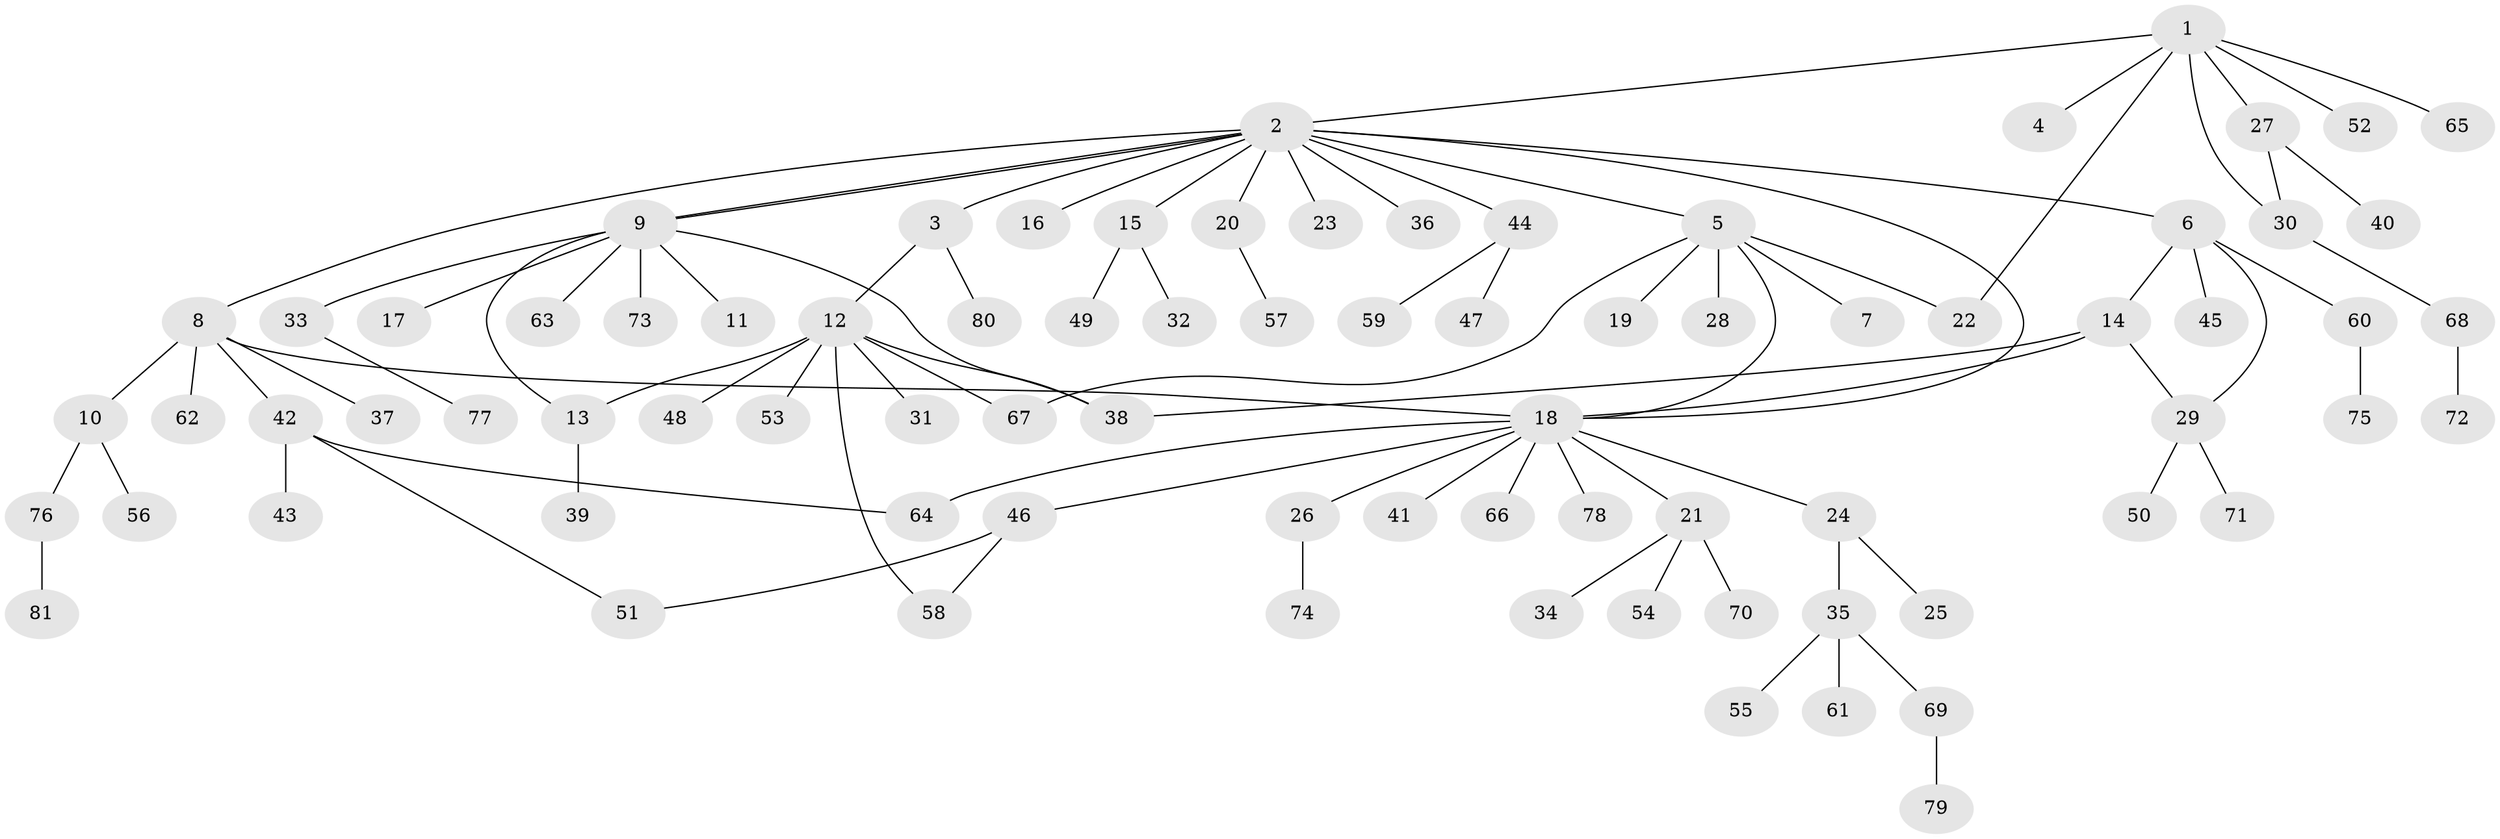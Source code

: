 // Generated by graph-tools (version 1.1) at 2025/47/03/09/25 04:47:10]
// undirected, 81 vertices, 94 edges
graph export_dot {
graph [start="1"]
  node [color=gray90,style=filled];
  1;
  2;
  3;
  4;
  5;
  6;
  7;
  8;
  9;
  10;
  11;
  12;
  13;
  14;
  15;
  16;
  17;
  18;
  19;
  20;
  21;
  22;
  23;
  24;
  25;
  26;
  27;
  28;
  29;
  30;
  31;
  32;
  33;
  34;
  35;
  36;
  37;
  38;
  39;
  40;
  41;
  42;
  43;
  44;
  45;
  46;
  47;
  48;
  49;
  50;
  51;
  52;
  53;
  54;
  55;
  56;
  57;
  58;
  59;
  60;
  61;
  62;
  63;
  64;
  65;
  66;
  67;
  68;
  69;
  70;
  71;
  72;
  73;
  74;
  75;
  76;
  77;
  78;
  79;
  80;
  81;
  1 -- 2;
  1 -- 4;
  1 -- 22;
  1 -- 27;
  1 -- 30;
  1 -- 52;
  1 -- 65;
  2 -- 3;
  2 -- 5;
  2 -- 6;
  2 -- 8;
  2 -- 9;
  2 -- 9;
  2 -- 15;
  2 -- 16;
  2 -- 18;
  2 -- 20;
  2 -- 23;
  2 -- 36;
  2 -- 44;
  3 -- 12;
  3 -- 80;
  5 -- 7;
  5 -- 18;
  5 -- 19;
  5 -- 22;
  5 -- 28;
  5 -- 67;
  6 -- 14;
  6 -- 29;
  6 -- 45;
  6 -- 60;
  8 -- 10;
  8 -- 18;
  8 -- 37;
  8 -- 42;
  8 -- 62;
  9 -- 11;
  9 -- 13;
  9 -- 17;
  9 -- 33;
  9 -- 38;
  9 -- 63;
  9 -- 73;
  10 -- 56;
  10 -- 76;
  12 -- 13;
  12 -- 31;
  12 -- 38;
  12 -- 48;
  12 -- 53;
  12 -- 58;
  12 -- 67;
  13 -- 39;
  14 -- 18;
  14 -- 29;
  14 -- 38;
  15 -- 32;
  15 -- 49;
  18 -- 21;
  18 -- 24;
  18 -- 26;
  18 -- 41;
  18 -- 46;
  18 -- 64;
  18 -- 66;
  18 -- 78;
  20 -- 57;
  21 -- 34;
  21 -- 54;
  21 -- 70;
  24 -- 25;
  24 -- 35;
  26 -- 74;
  27 -- 30;
  27 -- 40;
  29 -- 50;
  29 -- 71;
  30 -- 68;
  33 -- 77;
  35 -- 55;
  35 -- 61;
  35 -- 69;
  42 -- 43;
  42 -- 51;
  42 -- 64;
  44 -- 47;
  44 -- 59;
  46 -- 51;
  46 -- 58;
  60 -- 75;
  68 -- 72;
  69 -- 79;
  76 -- 81;
}
